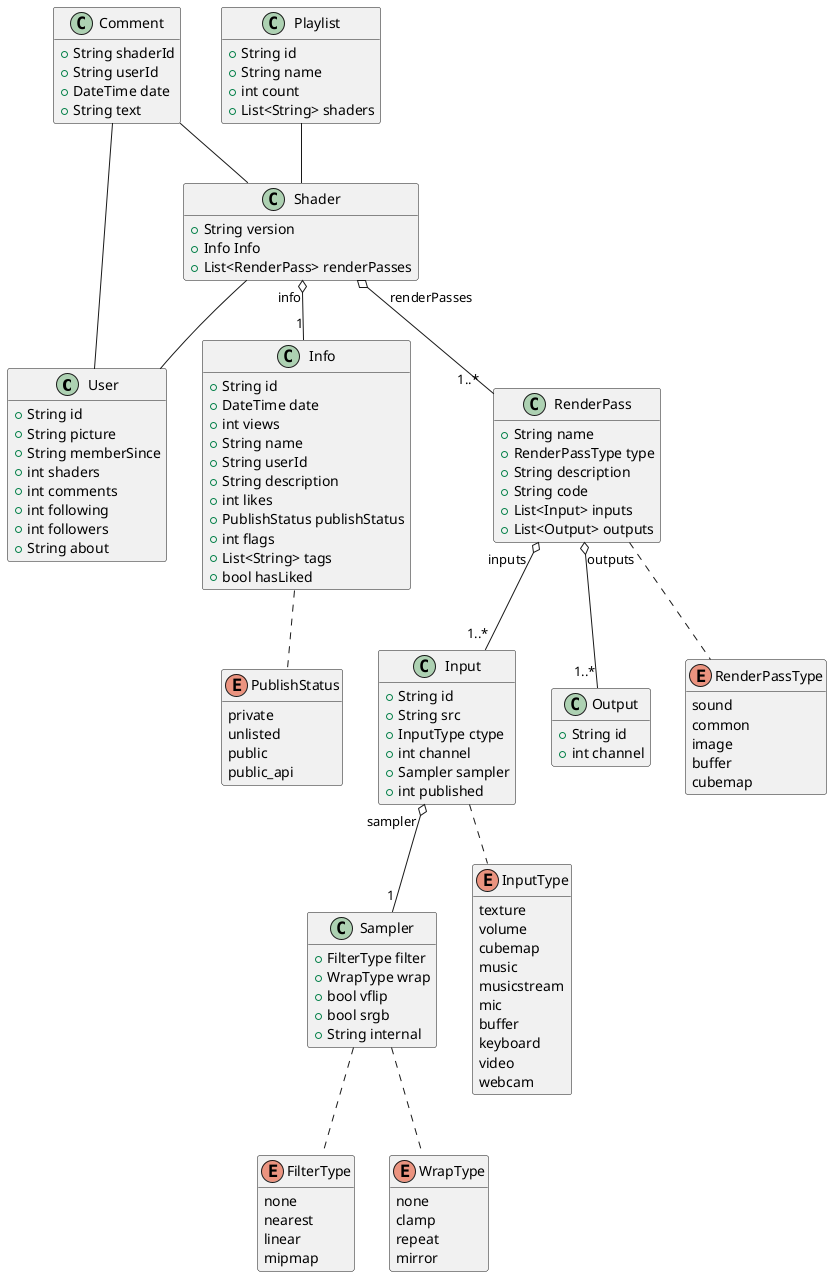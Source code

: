 @startuml Shadertoy

hide methods

class User {
 +String id
 +String picture
 +String memberSince
 +int shaders
 +int comments 
 +int following
 +int followers
 +String about
}

class Comment {
    +String shaderId
    +String userId
    +DateTime date
    +String text
}

enum PublishStatus {
    private
    unlisted
    public
    public_api
}

class Info {
    +String id
    +DateTime date
    +int views 
    +String name
    +String userId
    +String description
    +int likes
    +PublishStatus publishStatus
    +int flags
    +List<String> tags
    +bool hasLiked
}

enum FilterType {
    none
    nearest
    linear
    mipmap
}

enum WrapType {
    none
    clamp
    repeat
    mirror
}

class Sampler {
    +FilterType filter
    +WrapType wrap
    +bool vflip
    +bool srgb
    +String internal
}

enum InputType {
    texture
    volume
    cubemap
    music
    musicstream
    mic
    buffer
    keyboard
    video
    webcam
}

class Input {
    +String id
    +String src
    +InputType ctype
    +int channel
    +Sampler sampler
    +int published
}

class Output {
    +String id
    +int channel
}

enum RenderPassType {
    sound
    common
    image
    buffer
    cubemap
}

class RenderPass {
    +String name
    +RenderPassType type
    +String description
    +String code
    +List<Input> inputs
    +List<Output> outputs

}

class Shader {
    +String version
    +Info Info
    +List<RenderPass> renderPasses
}

class Playlist {
    +String id
    +String name
    +int count
    +List<String> shaders
}

Info  .. PublishStatus
Sampler .. FilterType
Sampler .. WrapType
Input .. InputType
RenderPass .. RenderPassType

Shader "info" o-- "1" Info
Shader "     renderPasses" o-- "1..*  " RenderPass
RenderPass "inputs  " o-- "1..*" Input
RenderPass "outputs" o-- "1..*" Output
Input "sampler " o-- "1" Sampler

Shader -- User
Playlist -- Shader
Comment -- Shader
Comment -- User


@enduml